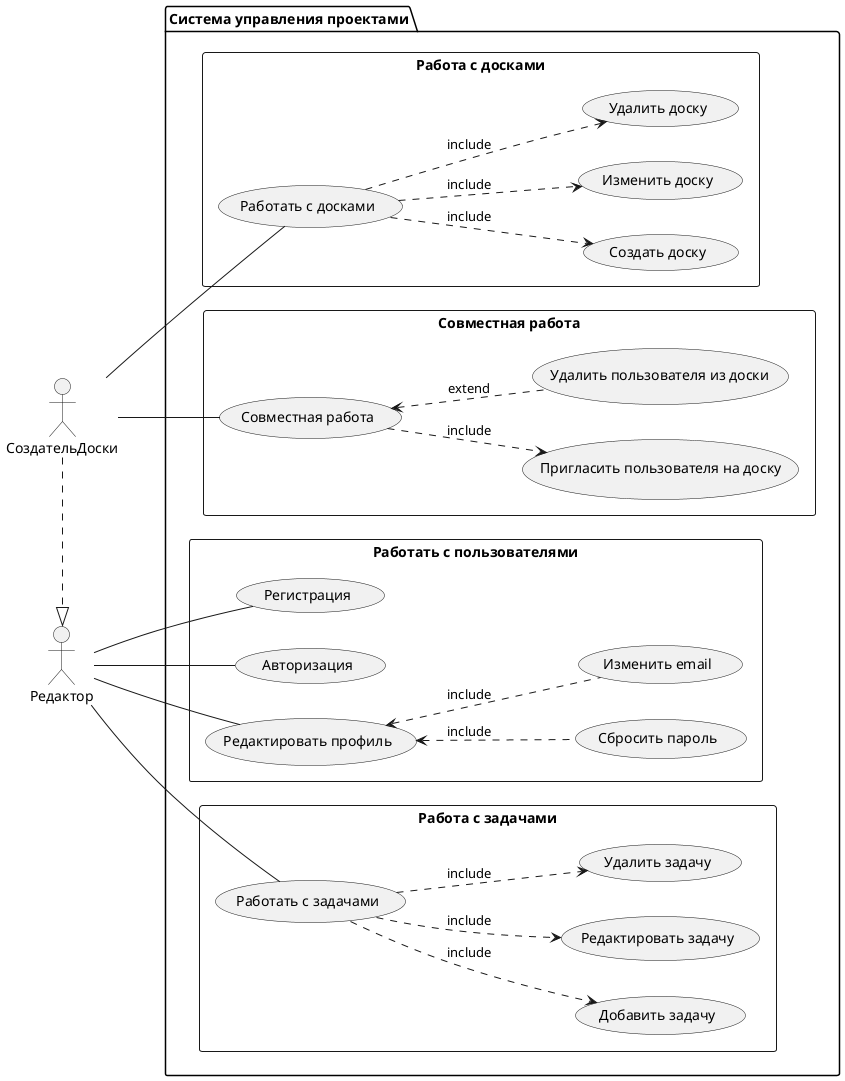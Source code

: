 @startuml usecaseDiagram
left to right direction

actor Редактор as Editor
actor СоздательДоски as Creator
package "Система управления проектами" {
    rectangle "Работать с пользователями" {
        usecase "Регистрация" as RegUC
        usecase "Авторизация" as AuthUC

        usecase "Редактировать профиль" as UserUC
            usecase "Сбросить пароль" as PassUC
            usecase "Изменить еmail" as EmailUC
    }

    rectangle "Работа с досками" {
        usecase "Работать с досками" as BoardUC
            usecase "Создать доску" as BoardCreateUC
            usecase "Изменить доску" as BoardEditUC
            usecase "Удалить доску" as BoardDeleteUC
    }

    rectangle "Работа с задачами" {
        usecase "Работать с задачами" as TaskUC
            usecase "Добавить задачу" as TaskCreateUC
            usecase "Редактировать задачу" as TaskEditUC
            usecase "Удалить задачу" as TaskDeletetUC
    }

    rectangle "Совместная работа" {
        usecase "Совместная работа" as СollaborationUC
            usecase "Пригласить пользователя на доску" as InviteUC
            usecase "Удалить пользователя из доски" as RemoveUC
    }


Creator .|> Editor

Editor -- RegUC
Editor -- AuthUC
Editor -- UserUC
    UserUC <.. PassUC: "include"
    UserUC <.. EmailUC: "include"

Editor -- TaskUC
    TaskUC ..> TaskCreateUC: "include"
    TaskUC ..> TaskEditUC: "include"
    TaskUC ..> TaskDeletetUC: "include"

Creator -- СollaborationUC
    СollaborationUC ..> InviteUC: "include"
    СollaborationUC <.. RemoveUC: "extend"

Creator -- BoardUC
    BoardUC ..> BoardCreateUC: "include"
    BoardUC ..> BoardEditUC: "include"
    BoardUC ..> BoardDeleteUC: "include"
}
@enduml

